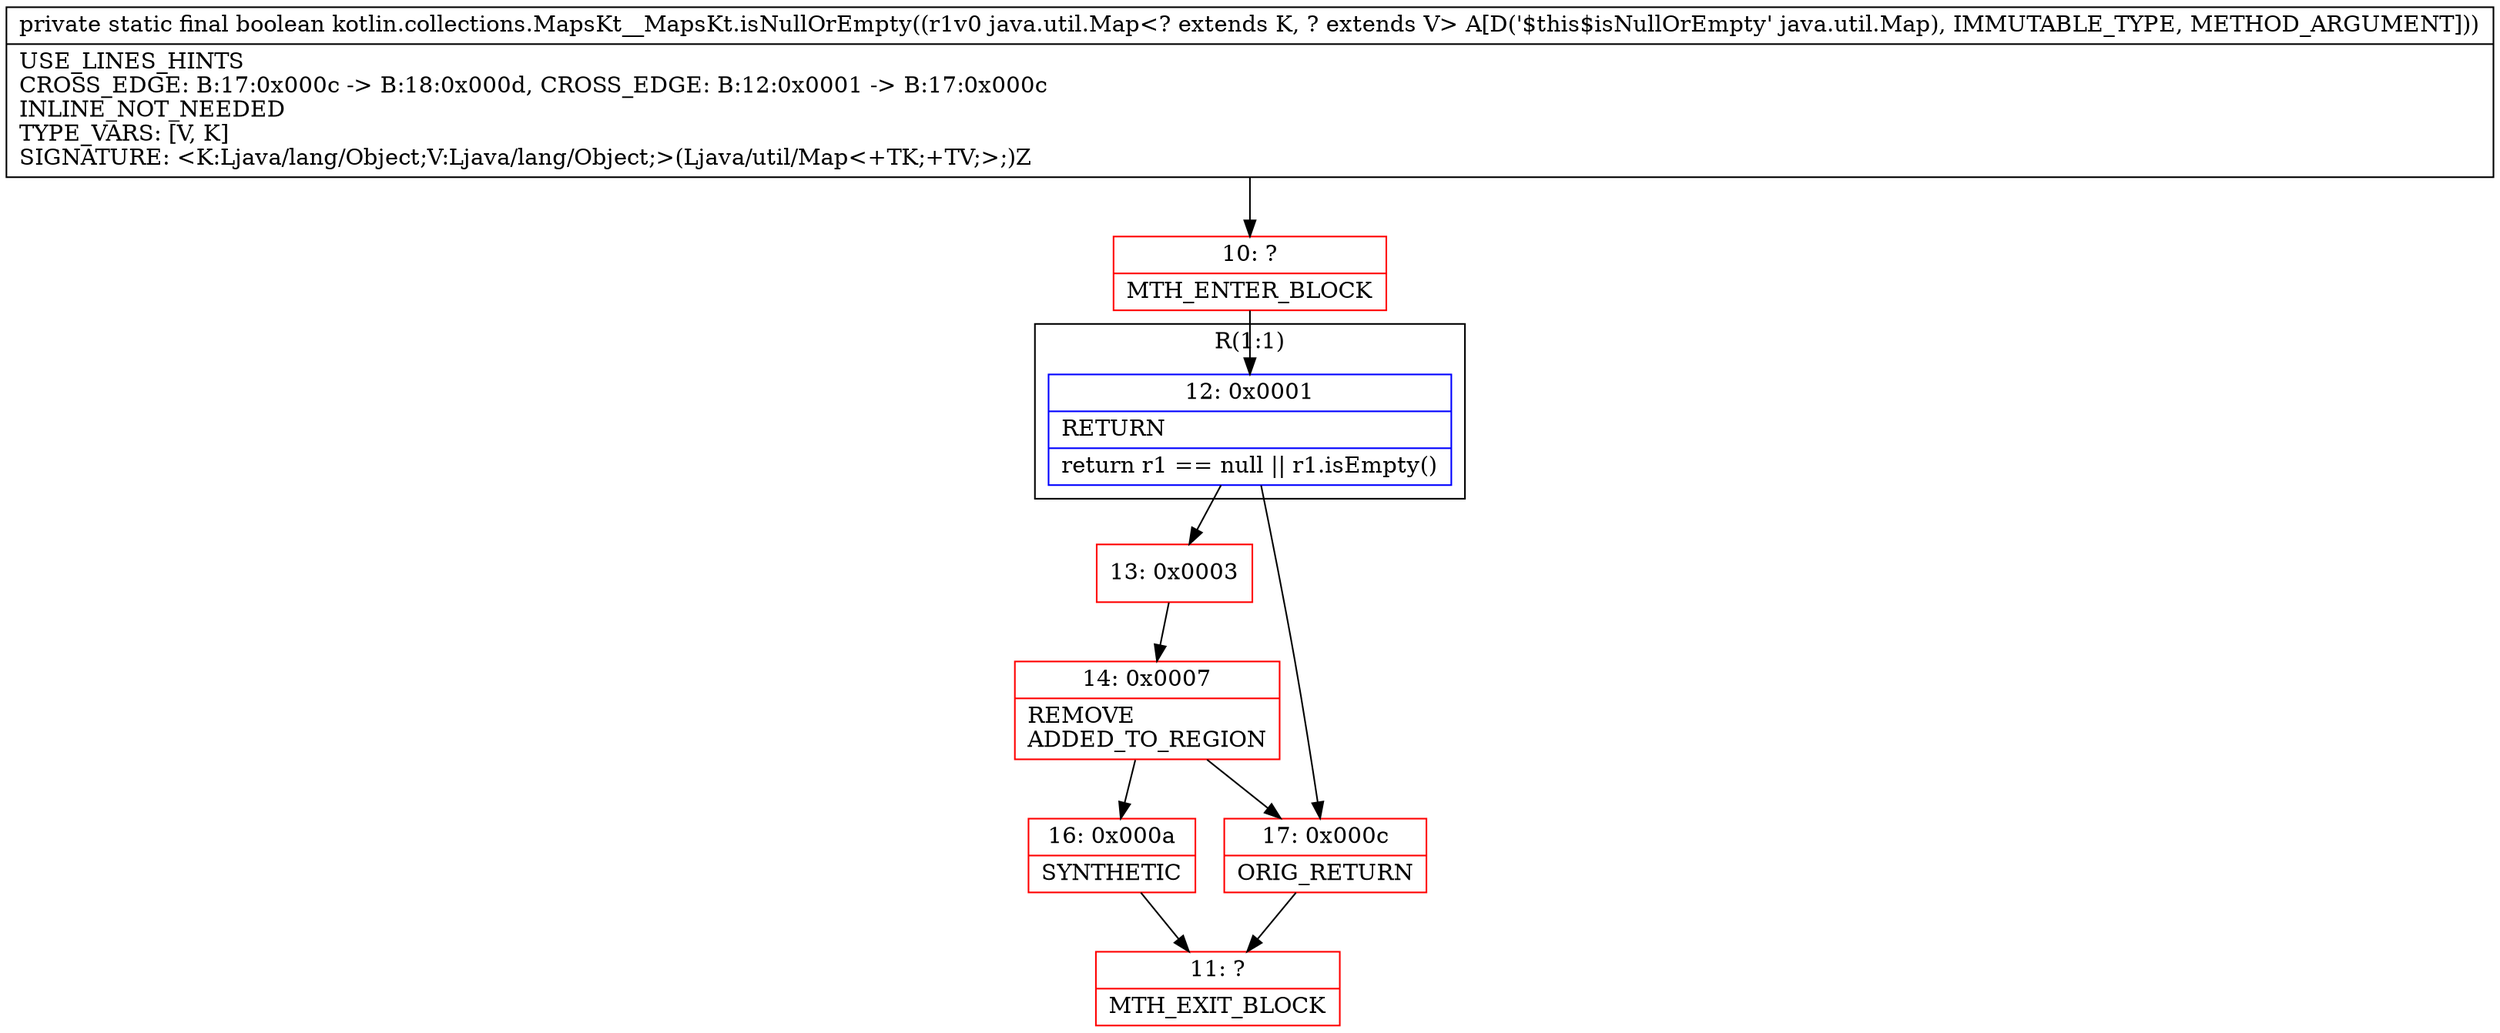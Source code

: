 digraph "CFG forkotlin.collections.MapsKt__MapsKt.isNullOrEmpty(Ljava\/util\/Map;)Z" {
subgraph cluster_Region_24956362 {
label = "R(1:1)";
node [shape=record,color=blue];
Node_12 [shape=record,label="{12\:\ 0x0001|RETURN\l|return r1 == null \|\| r1.isEmpty()\l}"];
}
Node_10 [shape=record,color=red,label="{10\:\ ?|MTH_ENTER_BLOCK\l}"];
Node_13 [shape=record,color=red,label="{13\:\ 0x0003}"];
Node_14 [shape=record,color=red,label="{14\:\ 0x0007|REMOVE\lADDED_TO_REGION\l}"];
Node_16 [shape=record,color=red,label="{16\:\ 0x000a|SYNTHETIC\l}"];
Node_11 [shape=record,color=red,label="{11\:\ ?|MTH_EXIT_BLOCK\l}"];
Node_17 [shape=record,color=red,label="{17\:\ 0x000c|ORIG_RETURN\l}"];
MethodNode[shape=record,label="{private static final boolean kotlin.collections.MapsKt__MapsKt.isNullOrEmpty((r1v0 java.util.Map\<? extends K, ? extends V\> A[D('$this$isNullOrEmpty' java.util.Map), IMMUTABLE_TYPE, METHOD_ARGUMENT]))  | USE_LINES_HINTS\lCROSS_EDGE: B:17:0x000c \-\> B:18:0x000d, CROSS_EDGE: B:12:0x0001 \-\> B:17:0x000c\lINLINE_NOT_NEEDED\lTYPE_VARS: [V, K]\lSIGNATURE: \<K:Ljava\/lang\/Object;V:Ljava\/lang\/Object;\>(Ljava\/util\/Map\<+TK;+TV;\>;)Z\l}"];
MethodNode -> Node_10;Node_12 -> Node_13;
Node_12 -> Node_17;
Node_10 -> Node_12;
Node_13 -> Node_14;
Node_14 -> Node_16;
Node_14 -> Node_17;
Node_16 -> Node_11;
Node_17 -> Node_11;
}

